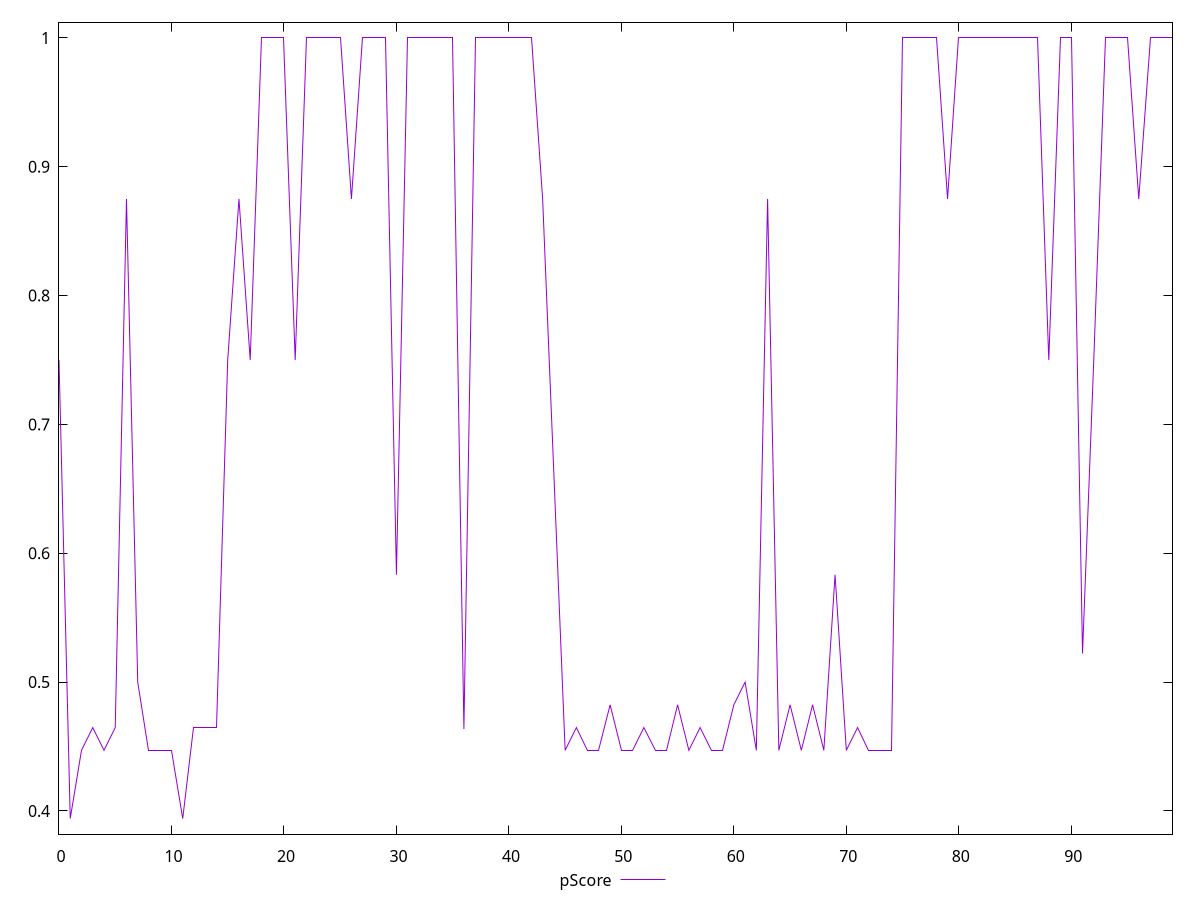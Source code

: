 reset

$pScore <<EOF
0 0.75
1 0.3941176470588235
2 0.4470588235294118
3 0.4647058823529412
4 0.4470588235294118
5 0.4647058823529412
6 0.875
7 0.5
8 0.4470588235294118
9 0.4470588235294118
10 0.4470588235294118
11 0.3941176470588235
12 0.4647058823529412
13 0.4647058823529412
14 0.4647058823529412
15 0.75
16 0.875
17 0.75
18 1
19 1
20 1
21 0.75
22 1
23 1
24 1
25 1
26 0.875
27 1
28 1
29 1
30 0.5833333333333334
31 1
32 1
33 1
34 1
35 1
36 0.46352941176470586
37 1
38 1
39 1
40 1
41 1
42 1
43 0.875
44 0.6611111111111111
45 0.4470588235294118
46 0.4647058823529412
47 0.4470588235294118
48 0.4470588235294118
49 0.4823529411764706
50 0.4470588235294118
51 0.4470588235294118
52 0.4647058823529412
53 0.4470588235294118
54 0.4470588235294118
55 0.4823529411764706
56 0.4470588235294118
57 0.4647058823529412
58 0.4470588235294118
59 0.4470588235294118
60 0.4823529411764706
61 0.5
62 0.4470588235294118
63 0.875
64 0.4470588235294118
65 0.4823529411764706
66 0.4470588235294118
67 0.4823529411764706
68 0.4470588235294118
69 0.5833333333333334
70 0.4470588235294118
71 0.4647058823529412
72 0.4470588235294118
73 0.4470588235294118
74 0.4470588235294118
75 1
76 1
77 1
78 1
79 0.875
80 1
81 1
82 1
83 1
84 1
85 1
86 1
87 1
88 0.75
89 1
90 1
91 0.5222222222222223
92 0.75
93 1
94 1
95 1
96 0.875
97 1
98 1
99 1
EOF

set key outside below
set xrange [0:99]
set yrange [0.382:1.0121176470588236]
set trange [0.382:1.0121176470588236]
set terminal svg size 640, 500 enhanced background rgb 'white'
set output "reprap/offscreen-images/samples/pages+cached+noexternal+nomedia+nocss/pScore/values.svg"

plot $pScore title "pScore" with line

reset
